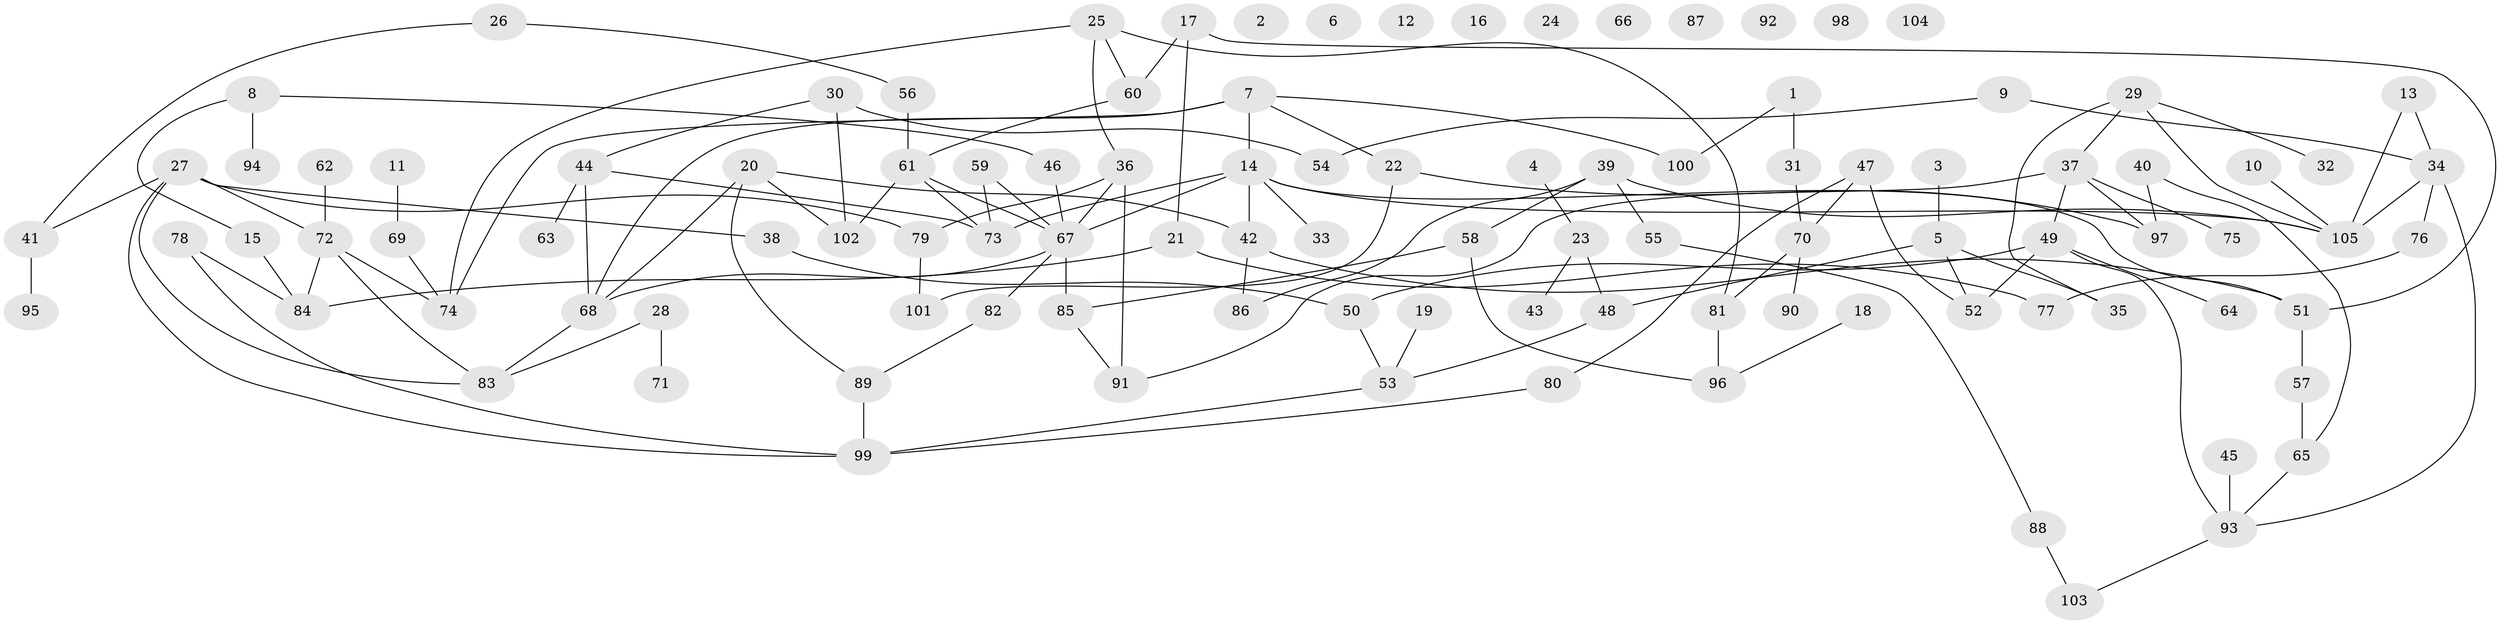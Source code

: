 // coarse degree distribution, {2: 0.2876712328767123, 0: 0.136986301369863, 3: 0.1917808219178082, 1: 0.136986301369863, 9: 0.0273972602739726, 5: 0.0821917808219178, 8: 0.0410958904109589, 7: 0.0273972602739726, 4: 0.0547945205479452, 6: 0.0136986301369863}
// Generated by graph-tools (version 1.1) at 2025/16/03/04/25 18:16:44]
// undirected, 105 vertices, 135 edges
graph export_dot {
graph [start="1"]
  node [color=gray90,style=filled];
  1;
  2;
  3;
  4;
  5;
  6;
  7;
  8;
  9;
  10;
  11;
  12;
  13;
  14;
  15;
  16;
  17;
  18;
  19;
  20;
  21;
  22;
  23;
  24;
  25;
  26;
  27;
  28;
  29;
  30;
  31;
  32;
  33;
  34;
  35;
  36;
  37;
  38;
  39;
  40;
  41;
  42;
  43;
  44;
  45;
  46;
  47;
  48;
  49;
  50;
  51;
  52;
  53;
  54;
  55;
  56;
  57;
  58;
  59;
  60;
  61;
  62;
  63;
  64;
  65;
  66;
  67;
  68;
  69;
  70;
  71;
  72;
  73;
  74;
  75;
  76;
  77;
  78;
  79;
  80;
  81;
  82;
  83;
  84;
  85;
  86;
  87;
  88;
  89;
  90;
  91;
  92;
  93;
  94;
  95;
  96;
  97;
  98;
  99;
  100;
  101;
  102;
  103;
  104;
  105;
  1 -- 31;
  1 -- 100;
  3 -- 5;
  4 -- 23;
  5 -- 35;
  5 -- 48;
  5 -- 52;
  7 -- 14;
  7 -- 22;
  7 -- 68;
  7 -- 74;
  7 -- 100;
  8 -- 15;
  8 -- 46;
  8 -- 94;
  9 -- 34;
  9 -- 54;
  10 -- 105;
  11 -- 69;
  13 -- 34;
  13 -- 105;
  14 -- 33;
  14 -- 42;
  14 -- 51;
  14 -- 67;
  14 -- 73;
  14 -- 105;
  15 -- 84;
  17 -- 21;
  17 -- 51;
  17 -- 60;
  18 -- 96;
  19 -- 53;
  20 -- 42;
  20 -- 68;
  20 -- 89;
  20 -- 102;
  21 -- 77;
  21 -- 84;
  22 -- 97;
  22 -- 101;
  23 -- 43;
  23 -- 48;
  25 -- 36;
  25 -- 60;
  25 -- 74;
  25 -- 81;
  26 -- 41;
  26 -- 56;
  27 -- 38;
  27 -- 41;
  27 -- 72;
  27 -- 79;
  27 -- 83;
  27 -- 99;
  28 -- 71;
  28 -- 83;
  29 -- 32;
  29 -- 35;
  29 -- 37;
  29 -- 105;
  30 -- 44;
  30 -- 54;
  30 -- 102;
  31 -- 70;
  34 -- 76;
  34 -- 93;
  34 -- 105;
  36 -- 67;
  36 -- 79;
  36 -- 91;
  37 -- 49;
  37 -- 75;
  37 -- 91;
  37 -- 97;
  38 -- 50;
  39 -- 55;
  39 -- 58;
  39 -- 86;
  39 -- 105;
  40 -- 65;
  40 -- 97;
  41 -- 95;
  42 -- 51;
  42 -- 86;
  44 -- 63;
  44 -- 68;
  44 -- 73;
  45 -- 93;
  46 -- 67;
  47 -- 52;
  47 -- 70;
  47 -- 80;
  48 -- 53;
  49 -- 50;
  49 -- 52;
  49 -- 64;
  49 -- 93;
  50 -- 53;
  51 -- 57;
  53 -- 99;
  55 -- 88;
  56 -- 61;
  57 -- 65;
  58 -- 85;
  58 -- 96;
  59 -- 67;
  59 -- 73;
  60 -- 61;
  61 -- 67;
  61 -- 73;
  61 -- 102;
  62 -- 72;
  65 -- 93;
  67 -- 68;
  67 -- 82;
  67 -- 85;
  68 -- 83;
  69 -- 74;
  70 -- 81;
  70 -- 90;
  72 -- 74;
  72 -- 83;
  72 -- 84;
  76 -- 77;
  78 -- 84;
  78 -- 99;
  79 -- 101;
  80 -- 99;
  81 -- 96;
  82 -- 89;
  85 -- 91;
  88 -- 103;
  89 -- 99;
  93 -- 103;
}
